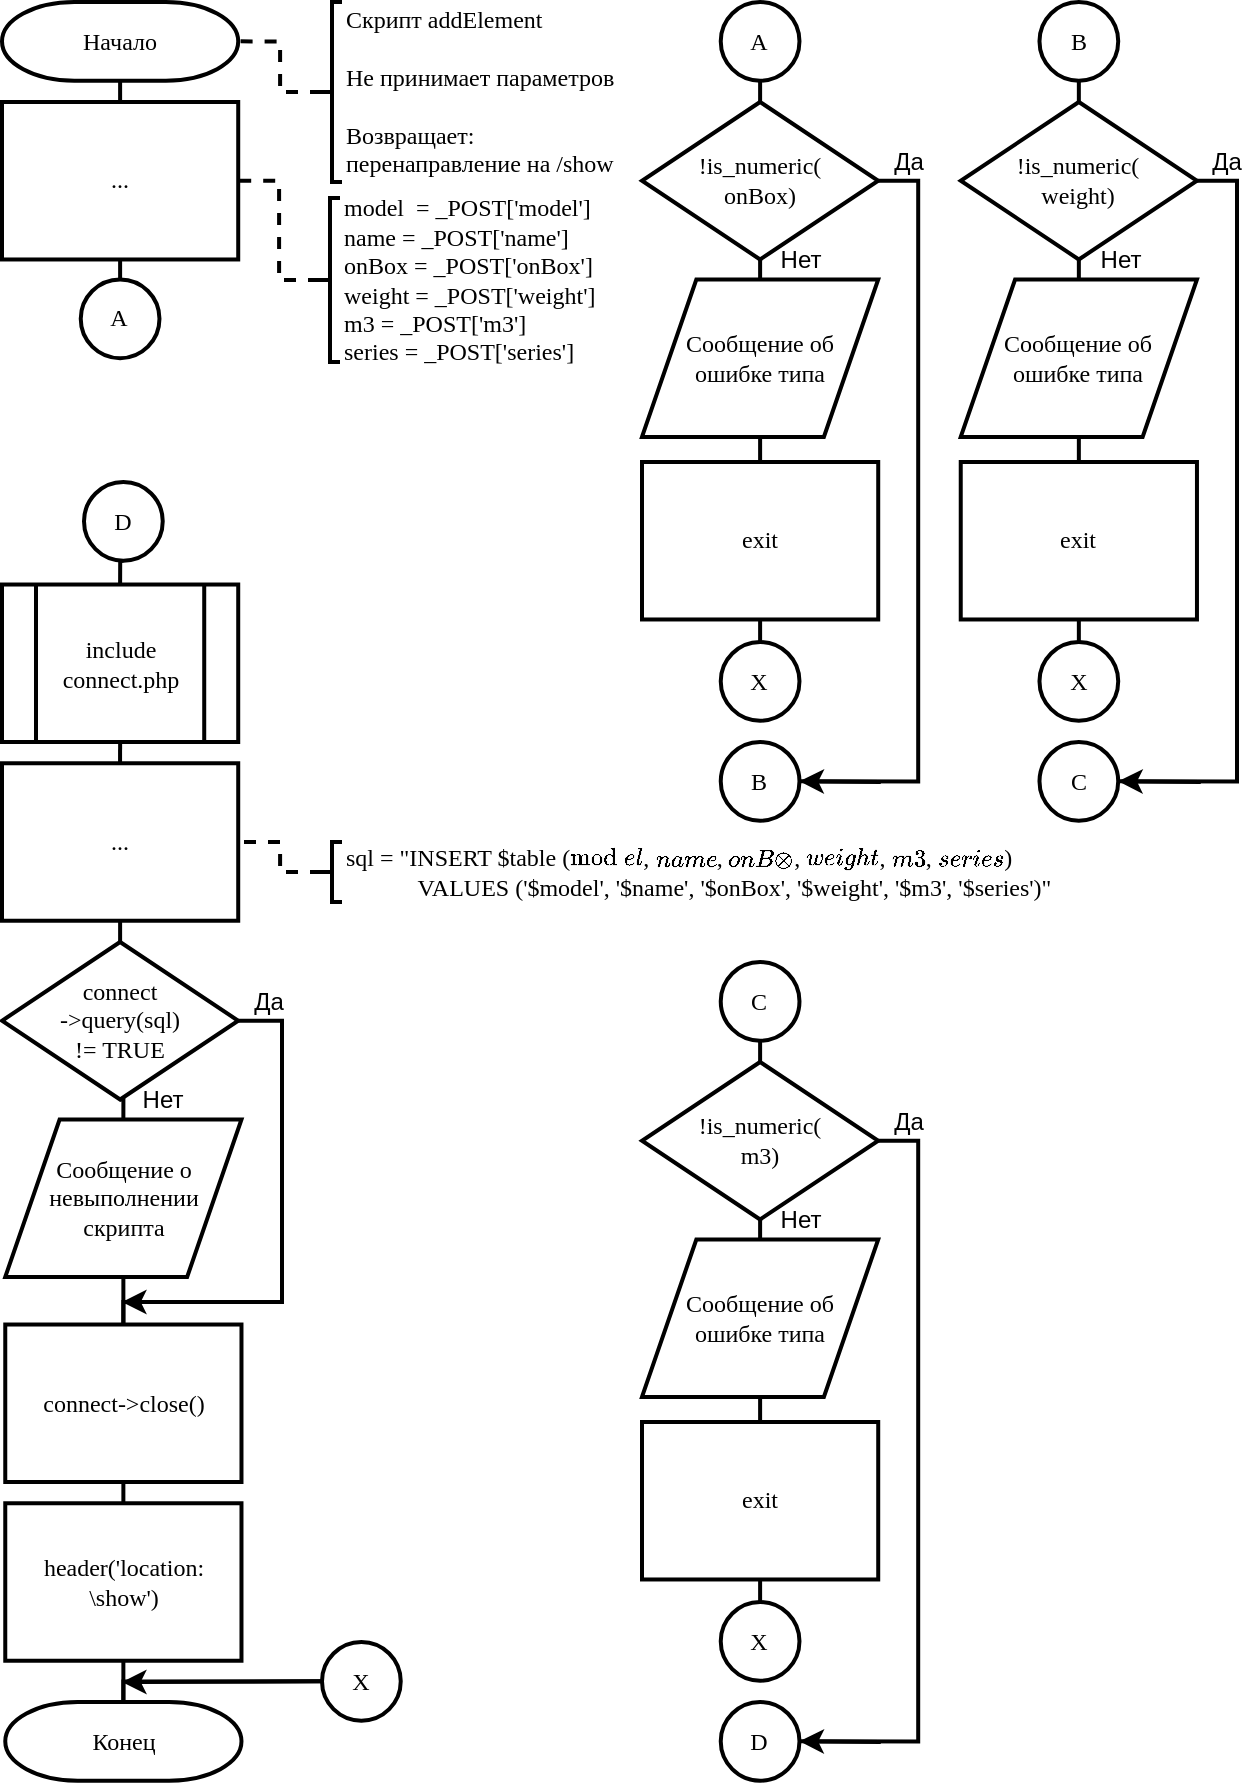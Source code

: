 <mxfile version="13.9.9" type="device"><diagram id="rRC6wz0c39vFi5FFwff5" name="Page-1"><mxGraphModel dx="868" dy="452" grid="1" gridSize="10" guides="1" tooltips="1" connect="1" arrows="1" fold="1" page="1" pageScale="1" pageWidth="827" pageHeight="1169" math="0" shadow="0"><root><mxCell id="0"/><mxCell id="1" parent="0"/><mxCell id="k_V1gDJU1tmzAwMiEI3g-39" style="edgeStyle=orthogonalEdgeStyle;rounded=0;orthogonalLoop=1;jettySize=auto;html=1;exitX=0.5;exitY=1;exitDx=0;exitDy=0;exitPerimeter=0;entryX=0.5;entryY=0;entryDx=0;entryDy=0;endArrow=none;endFill=0;strokeWidth=2;" parent="1" source="k_V1gDJU1tmzAwMiEI3g-1" target="k_V1gDJU1tmzAwMiEI3g-2" edge="1"><mxGeometry relative="1" as="geometry"/></mxCell><mxCell id="k_V1gDJU1tmzAwMiEI3g-1" value="Начало" style="strokeWidth=2;html=1;shape=mxgraph.flowchart.terminator;whiteSpace=wrap;rounded=0;fontFamily=Times New Roman;" parent="1" vertex="1"><mxGeometry x="80" y="40" width="118.11" height="39.37" as="geometry"/></mxCell><mxCell id="k_V1gDJU1tmzAwMiEI3g-38" style="edgeStyle=orthogonalEdgeStyle;rounded=0;orthogonalLoop=1;jettySize=auto;html=1;exitX=0.5;exitY=1;exitDx=0;exitDy=0;entryX=0.5;entryY=0;entryDx=0;entryDy=0;entryPerimeter=0;endArrow=none;endFill=0;strokeWidth=2;" parent="1" source="k_V1gDJU1tmzAwMiEI3g-2" target="k_V1gDJU1tmzAwMiEI3g-36" edge="1"><mxGeometry relative="1" as="geometry"/></mxCell><mxCell id="k_V1gDJU1tmzAwMiEI3g-2" value="..." style="rounded=0;whiteSpace=wrap;html=1;absoluteArcSize=1;arcSize=14;strokeWidth=2;fontFamily=Times New Roman;" parent="1" vertex="1"><mxGeometry x="80" y="90" width="118.11" height="78.74" as="geometry"/></mxCell><mxCell id="k_V1gDJU1tmzAwMiEI3g-10" style="edgeStyle=orthogonalEdgeStyle;rounded=0;orthogonalLoop=1;jettySize=auto;html=1;exitX=0.5;exitY=1;exitDx=0;exitDy=0;exitPerimeter=0;entryX=0.5;entryY=0;entryDx=0;entryDy=0;endArrow=none;endFill=0;strokeWidth=2;" parent="1" source="k_V1gDJU1tmzAwMiEI3g-3" target="k_V1gDJU1tmzAwMiEI3g-4" edge="1"><mxGeometry relative="1" as="geometry"/></mxCell><mxCell id="k_V1gDJU1tmzAwMiEI3g-13" style="edgeStyle=orthogonalEdgeStyle;rounded=0;orthogonalLoop=1;jettySize=auto;html=1;exitX=1;exitY=0.5;exitDx=0;exitDy=0;exitPerimeter=0;entryX=1;entryY=0.5;entryDx=0;entryDy=0;entryPerimeter=0;endArrow=none;endFill=0;strokeWidth=2;" parent="1" source="k_V1gDJU1tmzAwMiEI3g-3" target="k_V1gDJU1tmzAwMiEI3g-8" edge="1"><mxGeometry relative="1" as="geometry"/></mxCell><mxCell id="k_V1gDJU1tmzAwMiEI3g-3" value="!is_numeric(&lt;br&gt;onBox)" style="strokeWidth=2;html=1;shape=mxgraph.flowchart.decision;whiteSpace=wrap;rounded=0;fontFamily=Times New Roman;" parent="1" vertex="1"><mxGeometry x="400" y="90" width="118.11" height="78.74" as="geometry"/></mxCell><mxCell id="k_V1gDJU1tmzAwMiEI3g-11" style="edgeStyle=orthogonalEdgeStyle;rounded=0;orthogonalLoop=1;jettySize=auto;html=1;exitX=0.5;exitY=1;exitDx=0;exitDy=0;entryX=0.5;entryY=0;entryDx=0;entryDy=0;endArrow=none;endFill=0;strokeWidth=2;" parent="1" source="k_V1gDJU1tmzAwMiEI3g-4" target="k_V1gDJU1tmzAwMiEI3g-5" edge="1"><mxGeometry relative="1" as="geometry"/></mxCell><mxCell id="k_V1gDJU1tmzAwMiEI3g-4" value="Сообщение об &lt;br&gt;ошибке типа" style="shape=parallelogram;html=1;strokeWidth=2;perimeter=parallelogramPerimeter;whiteSpace=wrap;rounded=0;arcSize=12;size=0.23;fontFamily=Times New Roman;" parent="1" vertex="1"><mxGeometry x="400" y="178.74" width="118.11" height="78.74" as="geometry"/></mxCell><mxCell id="k_V1gDJU1tmzAwMiEI3g-12" style="edgeStyle=orthogonalEdgeStyle;rounded=0;orthogonalLoop=1;jettySize=auto;html=1;exitX=0.5;exitY=1;exitDx=0;exitDy=0;entryX=0.5;entryY=0;entryDx=0;entryDy=0;entryPerimeter=0;endArrow=none;endFill=0;strokeWidth=2;" parent="1" source="k_V1gDJU1tmzAwMiEI3g-5" target="k_V1gDJU1tmzAwMiEI3g-7" edge="1"><mxGeometry relative="1" as="geometry"/></mxCell><mxCell id="k_V1gDJU1tmzAwMiEI3g-5" value="exit" style="rounded=0;whiteSpace=wrap;html=1;absoluteArcSize=1;arcSize=14;strokeWidth=2;fontFamily=Times New Roman;" parent="1" vertex="1"><mxGeometry x="400" y="270" width="118.11" height="78.74" as="geometry"/></mxCell><mxCell id="k_V1gDJU1tmzAwMiEI3g-9" style="edgeStyle=orthogonalEdgeStyle;rounded=0;orthogonalLoop=1;jettySize=auto;html=1;exitX=0.5;exitY=1;exitDx=0;exitDy=0;exitPerimeter=0;entryX=0.5;entryY=0;entryDx=0;entryDy=0;entryPerimeter=0;endArrow=none;endFill=0;strokeWidth=2;" parent="1" source="k_V1gDJU1tmzAwMiEI3g-6" target="k_V1gDJU1tmzAwMiEI3g-3" edge="1"><mxGeometry relative="1" as="geometry"/></mxCell><mxCell id="k_V1gDJU1tmzAwMiEI3g-6" value="A" style="strokeWidth=2;html=1;shape=mxgraph.flowchart.start_2;whiteSpace=wrap;rounded=0;fontFamily=Times New Roman;" parent="1" vertex="1"><mxGeometry x="439.37" y="40" width="39.37" height="39.37" as="geometry"/></mxCell><mxCell id="k_V1gDJU1tmzAwMiEI3g-7" value="X" style="strokeWidth=2;html=1;shape=mxgraph.flowchart.start_2;whiteSpace=wrap;rounded=0;fontFamily=Times New Roman;" parent="1" vertex="1"><mxGeometry x="439.37" y="360" width="39.37" height="39.37" as="geometry"/></mxCell><mxCell id="k_V1gDJU1tmzAwMiEI3g-8" value="B" style="strokeWidth=2;html=1;shape=mxgraph.flowchart.start_2;whiteSpace=wrap;rounded=0;fontFamily=Times New Roman;" parent="1" vertex="1"><mxGeometry x="439.37" y="410" width="39.37" height="39.37" as="geometry"/></mxCell><mxCell id="k_V1gDJU1tmzAwMiEI3g-14" style="edgeStyle=orthogonalEdgeStyle;rounded=0;orthogonalLoop=1;jettySize=auto;html=1;exitX=0.5;exitY=1;exitDx=0;exitDy=0;exitPerimeter=0;entryX=0.5;entryY=0;entryDx=0;entryDy=0;endArrow=none;endFill=0;strokeWidth=2;" parent="1" source="k_V1gDJU1tmzAwMiEI3g-16" target="k_V1gDJU1tmzAwMiEI3g-18" edge="1"><mxGeometry relative="1" as="geometry"/></mxCell><mxCell id="k_V1gDJU1tmzAwMiEI3g-15" style="edgeStyle=orthogonalEdgeStyle;rounded=0;orthogonalLoop=1;jettySize=auto;html=1;exitX=1;exitY=0.5;exitDx=0;exitDy=0;exitPerimeter=0;entryX=1;entryY=0.5;entryDx=0;entryDy=0;entryPerimeter=0;endArrow=none;endFill=0;strokeWidth=2;" parent="1" source="k_V1gDJU1tmzAwMiEI3g-16" target="k_V1gDJU1tmzAwMiEI3g-24" edge="1"><mxGeometry relative="1" as="geometry"/></mxCell><mxCell id="k_V1gDJU1tmzAwMiEI3g-16" value="!is_numeric(&lt;br&gt;weight)" style="strokeWidth=2;html=1;shape=mxgraph.flowchart.decision;whiteSpace=wrap;rounded=0;fontFamily=Times New Roman;" parent="1" vertex="1"><mxGeometry x="559.37" y="90" width="118.11" height="78.74" as="geometry"/></mxCell><mxCell id="k_V1gDJU1tmzAwMiEI3g-17" style="edgeStyle=orthogonalEdgeStyle;rounded=0;orthogonalLoop=1;jettySize=auto;html=1;exitX=0.5;exitY=1;exitDx=0;exitDy=0;entryX=0.5;entryY=0;entryDx=0;entryDy=0;endArrow=none;endFill=0;strokeWidth=2;" parent="1" source="k_V1gDJU1tmzAwMiEI3g-18" target="k_V1gDJU1tmzAwMiEI3g-20" edge="1"><mxGeometry relative="1" as="geometry"/></mxCell><mxCell id="k_V1gDJU1tmzAwMiEI3g-18" value="Сообщение об &lt;br&gt;ошибке типа" style="shape=parallelogram;html=1;strokeWidth=2;perimeter=parallelogramPerimeter;whiteSpace=wrap;rounded=0;arcSize=12;size=0.23;fontFamily=Times New Roman;" parent="1" vertex="1"><mxGeometry x="559.37" y="178.74" width="118.11" height="78.74" as="geometry"/></mxCell><mxCell id="k_V1gDJU1tmzAwMiEI3g-19" style="edgeStyle=orthogonalEdgeStyle;rounded=0;orthogonalLoop=1;jettySize=auto;html=1;exitX=0.5;exitY=1;exitDx=0;exitDy=0;entryX=0.5;entryY=0;entryDx=0;entryDy=0;entryPerimeter=0;endArrow=none;endFill=0;strokeWidth=2;" parent="1" source="k_V1gDJU1tmzAwMiEI3g-20" target="k_V1gDJU1tmzAwMiEI3g-23" edge="1"><mxGeometry relative="1" as="geometry"/></mxCell><mxCell id="k_V1gDJU1tmzAwMiEI3g-20" value="exit" style="rounded=0;whiteSpace=wrap;html=1;absoluteArcSize=1;arcSize=14;strokeWidth=2;fontFamily=Times New Roman;" parent="1" vertex="1"><mxGeometry x="559.37" y="270" width="118.11" height="78.74" as="geometry"/></mxCell><mxCell id="k_V1gDJU1tmzAwMiEI3g-21" style="edgeStyle=orthogonalEdgeStyle;rounded=0;orthogonalLoop=1;jettySize=auto;html=1;exitX=0.5;exitY=1;exitDx=0;exitDy=0;exitPerimeter=0;entryX=0.5;entryY=0;entryDx=0;entryDy=0;entryPerimeter=0;endArrow=none;endFill=0;strokeWidth=2;" parent="1" source="k_V1gDJU1tmzAwMiEI3g-22" target="k_V1gDJU1tmzAwMiEI3g-16" edge="1"><mxGeometry relative="1" as="geometry"/></mxCell><mxCell id="k_V1gDJU1tmzAwMiEI3g-22" value="B" style="strokeWidth=2;html=1;shape=mxgraph.flowchart.start_2;whiteSpace=wrap;rounded=0;fontFamily=Times New Roman;" parent="1" vertex="1"><mxGeometry x="598.74" y="40" width="39.37" height="39.37" as="geometry"/></mxCell><mxCell id="k_V1gDJU1tmzAwMiEI3g-23" value="X" style="strokeWidth=2;html=1;shape=mxgraph.flowchart.start_2;whiteSpace=wrap;rounded=0;fontFamily=Times New Roman;" parent="1" vertex="1"><mxGeometry x="598.74" y="360" width="39.37" height="39.37" as="geometry"/></mxCell><mxCell id="k_V1gDJU1tmzAwMiEI3g-24" value="C" style="strokeWidth=2;html=1;shape=mxgraph.flowchart.start_2;whiteSpace=wrap;rounded=0;fontFamily=Times New Roman;" parent="1" vertex="1"><mxGeometry x="598.74" y="410" width="39.37" height="39.37" as="geometry"/></mxCell><mxCell id="k_V1gDJU1tmzAwMiEI3g-25" style="edgeStyle=orthogonalEdgeStyle;rounded=0;orthogonalLoop=1;jettySize=auto;html=1;exitX=0.5;exitY=1;exitDx=0;exitDy=0;exitPerimeter=0;entryX=0.5;entryY=0;entryDx=0;entryDy=0;endArrow=none;endFill=0;strokeWidth=2;" parent="1" source="k_V1gDJU1tmzAwMiEI3g-27" target="k_V1gDJU1tmzAwMiEI3g-29" edge="1"><mxGeometry relative="1" as="geometry"/></mxCell><mxCell id="k_V1gDJU1tmzAwMiEI3g-26" style="edgeStyle=orthogonalEdgeStyle;rounded=0;orthogonalLoop=1;jettySize=auto;html=1;exitX=1;exitY=0.5;exitDx=0;exitDy=0;exitPerimeter=0;entryX=1;entryY=0.5;entryDx=0;entryDy=0;entryPerimeter=0;endArrow=none;endFill=0;strokeWidth=2;" parent="1" source="k_V1gDJU1tmzAwMiEI3g-27" target="k_V1gDJU1tmzAwMiEI3g-35" edge="1"><mxGeometry relative="1" as="geometry"/></mxCell><mxCell id="k_V1gDJU1tmzAwMiEI3g-27" value="!is_numeric(&lt;br&gt;m3)" style="strokeWidth=2;html=1;shape=mxgraph.flowchart.decision;whiteSpace=wrap;rounded=0;fontFamily=Times New Roman;" parent="1" vertex="1"><mxGeometry x="400" y="570" width="118.11" height="78.74" as="geometry"/></mxCell><mxCell id="k_V1gDJU1tmzAwMiEI3g-28" style="edgeStyle=orthogonalEdgeStyle;rounded=0;orthogonalLoop=1;jettySize=auto;html=1;exitX=0.5;exitY=1;exitDx=0;exitDy=0;entryX=0.5;entryY=0;entryDx=0;entryDy=0;endArrow=none;endFill=0;strokeWidth=2;" parent="1" source="k_V1gDJU1tmzAwMiEI3g-29" target="k_V1gDJU1tmzAwMiEI3g-31" edge="1"><mxGeometry relative="1" as="geometry"/></mxCell><mxCell id="k_V1gDJU1tmzAwMiEI3g-29" value="Сообщение об &lt;br&gt;ошибке типа" style="shape=parallelogram;html=1;strokeWidth=2;perimeter=parallelogramPerimeter;whiteSpace=wrap;rounded=0;arcSize=12;size=0.23;fontFamily=Times New Roman;" parent="1" vertex="1"><mxGeometry x="400" y="658.74" width="118.11" height="78.74" as="geometry"/></mxCell><mxCell id="k_V1gDJU1tmzAwMiEI3g-30" style="edgeStyle=orthogonalEdgeStyle;rounded=0;orthogonalLoop=1;jettySize=auto;html=1;exitX=0.5;exitY=1;exitDx=0;exitDy=0;entryX=0.5;entryY=0;entryDx=0;entryDy=0;entryPerimeter=0;endArrow=none;endFill=0;strokeWidth=2;" parent="1" source="k_V1gDJU1tmzAwMiEI3g-31" target="k_V1gDJU1tmzAwMiEI3g-34" edge="1"><mxGeometry relative="1" as="geometry"/></mxCell><mxCell id="k_V1gDJU1tmzAwMiEI3g-31" value="exit" style="rounded=0;whiteSpace=wrap;html=1;absoluteArcSize=1;arcSize=14;strokeWidth=2;fontFamily=Times New Roman;" parent="1" vertex="1"><mxGeometry x="400" y="750" width="118.11" height="78.74" as="geometry"/></mxCell><mxCell id="k_V1gDJU1tmzAwMiEI3g-32" style="edgeStyle=orthogonalEdgeStyle;rounded=0;orthogonalLoop=1;jettySize=auto;html=1;exitX=0.5;exitY=1;exitDx=0;exitDy=0;exitPerimeter=0;entryX=0.5;entryY=0;entryDx=0;entryDy=0;entryPerimeter=0;endArrow=none;endFill=0;strokeWidth=2;" parent="1" source="k_V1gDJU1tmzAwMiEI3g-33" target="k_V1gDJU1tmzAwMiEI3g-27" edge="1"><mxGeometry relative="1" as="geometry"/></mxCell><mxCell id="k_V1gDJU1tmzAwMiEI3g-33" value="C" style="strokeWidth=2;html=1;shape=mxgraph.flowchart.start_2;whiteSpace=wrap;rounded=0;fontFamily=Times New Roman;" parent="1" vertex="1"><mxGeometry x="439.37" y="520" width="39.37" height="39.37" as="geometry"/></mxCell><mxCell id="k_V1gDJU1tmzAwMiEI3g-34" value="X" style="strokeWidth=2;html=1;shape=mxgraph.flowchart.start_2;whiteSpace=wrap;rounded=0;fontFamily=Times New Roman;" parent="1" vertex="1"><mxGeometry x="439.37" y="840" width="39.37" height="39.37" as="geometry"/></mxCell><mxCell id="k_V1gDJU1tmzAwMiEI3g-35" value="D" style="strokeWidth=2;html=1;shape=mxgraph.flowchart.start_2;whiteSpace=wrap;rounded=0;fontFamily=Times New Roman;" parent="1" vertex="1"><mxGeometry x="439.37" y="890" width="39.37" height="39.37" as="geometry"/></mxCell><mxCell id="k_V1gDJU1tmzAwMiEI3g-36" value="A" style="strokeWidth=2;html=1;shape=mxgraph.flowchart.start_2;whiteSpace=wrap;rounded=0;fontFamily=Times New Roman;" parent="1" vertex="1"><mxGeometry x="119.37" y="178.74" width="39.37" height="39.37" as="geometry"/></mxCell><mxCell id="k_V1gDJU1tmzAwMiEI3g-41" style="edgeStyle=orthogonalEdgeStyle;rounded=0;orthogonalLoop=1;jettySize=auto;html=1;exitX=0.5;exitY=1;exitDx=0;exitDy=0;exitPerimeter=0;entryX=0.5;entryY=0;entryDx=0;entryDy=0;endArrow=none;endFill=0;strokeWidth=2;" parent="1" source="k_V1gDJU1tmzAwMiEI3g-37" target="k_V1gDJU1tmzAwMiEI3g-40" edge="1"><mxGeometry relative="1" as="geometry"/></mxCell><mxCell id="k_V1gDJU1tmzAwMiEI3g-37" value="D" style="strokeWidth=2;html=1;shape=mxgraph.flowchart.start_2;whiteSpace=wrap;rounded=0;fontFamily=Times New Roman;" parent="1" vertex="1"><mxGeometry x="121" y="280" width="39.37" height="39.37" as="geometry"/></mxCell><mxCell id="k_V1gDJU1tmzAwMiEI3g-56" style="edgeStyle=orthogonalEdgeStyle;rounded=0;orthogonalLoop=1;jettySize=auto;html=1;exitX=0.5;exitY=1;exitDx=0;exitDy=0;endArrow=none;endFill=0;strokeWidth=2;" parent="1" source="k_V1gDJU1tmzAwMiEI3g-40" edge="1"><mxGeometry relative="1" as="geometry"><mxPoint x="139" y="440" as="targetPoint"/></mxGeometry></mxCell><mxCell id="k_V1gDJU1tmzAwMiEI3g-40" value="include connect.php" style="verticalLabelPosition=middle;verticalAlign=middle;html=1;shape=process;whiteSpace=wrap;rounded=0;size=0.14;arcSize=6;fontFamily=Times New Roman;strokeWidth=2;labelPosition=center;align=center;" parent="1" vertex="1"><mxGeometry x="80" y="331.26" width="118.11" height="78.74" as="geometry"/></mxCell><mxCell id="k_V1gDJU1tmzAwMiEI3g-55" style="edgeStyle=orthogonalEdgeStyle;rounded=0;orthogonalLoop=1;jettySize=auto;html=1;exitX=0.5;exitY=1;exitDx=0;exitDy=0;entryX=0.5;entryY=0;entryDx=0;entryDy=0;entryPerimeter=0;endArrow=none;endFill=0;strokeWidth=2;" parent="1" source="k_V1gDJU1tmzAwMiEI3g-42" target="k_V1gDJU1tmzAwMiEI3g-43" edge="1"><mxGeometry relative="1" as="geometry"/></mxCell><mxCell id="k_V1gDJU1tmzAwMiEI3g-42" value="..." style="rounded=0;whiteSpace=wrap;html=1;absoluteArcSize=1;arcSize=14;strokeWidth=2;fontFamily=Times New Roman;" parent="1" vertex="1"><mxGeometry x="80" y="420.63" width="118.11" height="78.74" as="geometry"/></mxCell><mxCell id="k_V1gDJU1tmzAwMiEI3g-53" style="edgeStyle=orthogonalEdgeStyle;rounded=0;orthogonalLoop=1;jettySize=auto;html=1;exitX=0.5;exitY=1;exitDx=0;exitDy=0;exitPerimeter=0;entryX=0.5;entryY=0;entryDx=0;entryDy=0;endArrow=none;endFill=0;strokeWidth=2;" parent="1" source="k_V1gDJU1tmzAwMiEI3g-43" target="k_V1gDJU1tmzAwMiEI3g-44" edge="1"><mxGeometry relative="1" as="geometry"/></mxCell><mxCell id="k_V1gDJU1tmzAwMiEI3g-54" style="edgeStyle=orthogonalEdgeStyle;rounded=0;orthogonalLoop=1;jettySize=auto;html=1;exitX=1;exitY=0.5;exitDx=0;exitDy=0;exitPerimeter=0;entryX=0.5;entryY=0;entryDx=0;entryDy=0;endArrow=none;endFill=0;strokeWidth=2;" parent="1" source="k_V1gDJU1tmzAwMiEI3g-43" target="k_V1gDJU1tmzAwMiEI3g-45" edge="1"><mxGeometry relative="1" as="geometry"><Array as="points"><mxPoint x="220" y="549"/><mxPoint x="220" y="690"/><mxPoint x="141" y="690"/></Array></mxGeometry></mxCell><mxCell id="k_V1gDJU1tmzAwMiEI3g-43" value="connect&lt;br&gt;-&amp;gt;query(sql)&lt;br&gt;!= TRUE" style="strokeWidth=2;html=1;shape=mxgraph.flowchart.decision;whiteSpace=wrap;rounded=0;fontFamily=Times New Roman;" parent="1" vertex="1"><mxGeometry x="80" y="510" width="118.11" height="78.74" as="geometry"/></mxCell><mxCell id="k_V1gDJU1tmzAwMiEI3g-52" style="edgeStyle=orthogonalEdgeStyle;rounded=0;orthogonalLoop=1;jettySize=auto;html=1;exitX=0.5;exitY=1;exitDx=0;exitDy=0;entryX=0.5;entryY=0;entryDx=0;entryDy=0;endArrow=none;endFill=0;strokeWidth=2;" parent="1" source="k_V1gDJU1tmzAwMiEI3g-44" target="k_V1gDJU1tmzAwMiEI3g-45" edge="1"><mxGeometry relative="1" as="geometry"/></mxCell><mxCell id="k_V1gDJU1tmzAwMiEI3g-44" value="Сообщение о невыполнении скрипта" style="shape=parallelogram;html=1;strokeWidth=2;perimeter=parallelogramPerimeter;whiteSpace=wrap;rounded=0;arcSize=12;size=0.23;fontFamily=Times New Roman;" parent="1" vertex="1"><mxGeometry x="81.63" y="598.74" width="118.11" height="78.74" as="geometry"/></mxCell><mxCell id="k_V1gDJU1tmzAwMiEI3g-51" style="edgeStyle=orthogonalEdgeStyle;rounded=0;orthogonalLoop=1;jettySize=auto;html=1;exitX=0.5;exitY=1;exitDx=0;exitDy=0;entryX=0.5;entryY=0;entryDx=0;entryDy=0;endArrow=none;endFill=0;strokeWidth=2;" parent="1" source="k_V1gDJU1tmzAwMiEI3g-45" target="k_V1gDJU1tmzAwMiEI3g-46" edge="1"><mxGeometry relative="1" as="geometry"/></mxCell><mxCell id="k_V1gDJU1tmzAwMiEI3g-45" value="connect-&amp;gt;close()" style="rounded=0;whiteSpace=wrap;html=1;absoluteArcSize=1;arcSize=14;strokeWidth=2;fontFamily=Times New Roman;" parent="1" vertex="1"><mxGeometry x="81.63" y="701.26" width="118.11" height="78.74" as="geometry"/></mxCell><mxCell id="k_V1gDJU1tmzAwMiEI3g-49" style="edgeStyle=orthogonalEdgeStyle;rounded=0;orthogonalLoop=1;jettySize=auto;html=1;exitX=0.5;exitY=1;exitDx=0;exitDy=0;entryX=0.5;entryY=0;entryDx=0;entryDy=0;entryPerimeter=0;endArrow=none;endFill=0;strokeWidth=2;" parent="1" source="k_V1gDJU1tmzAwMiEI3g-46" target="k_V1gDJU1tmzAwMiEI3g-47" edge="1"><mxGeometry relative="1" as="geometry"/></mxCell><mxCell id="k_V1gDJU1tmzAwMiEI3g-46" value="header('location: \show')" style="rounded=0;whiteSpace=wrap;html=1;absoluteArcSize=1;arcSize=14;strokeWidth=2;fontFamily=Times New Roman;" parent="1" vertex="1"><mxGeometry x="81.63" y="790.63" width="118.11" height="78.74" as="geometry"/></mxCell><mxCell id="k_V1gDJU1tmzAwMiEI3g-47" value="Конец" style="strokeWidth=2;html=1;shape=mxgraph.flowchart.terminator;whiteSpace=wrap;rounded=0;fontFamily=Times New Roman;" parent="1" vertex="1"><mxGeometry x="81.63" y="890" width="118.11" height="39.37" as="geometry"/></mxCell><mxCell id="k_V1gDJU1tmzAwMiEI3g-58" style="edgeStyle=orthogonalEdgeStyle;rounded=0;orthogonalLoop=1;jettySize=auto;html=1;exitX=0;exitY=0.5;exitDx=0;exitDy=0;exitPerimeter=0;entryX=0.5;entryY=0;entryDx=0;entryDy=0;entryPerimeter=0;endArrow=none;endFill=0;strokeWidth=2;" parent="1" source="k_V1gDJU1tmzAwMiEI3g-48" target="k_V1gDJU1tmzAwMiEI3g-47" edge="1"><mxGeometry relative="1" as="geometry"><Array as="points"><mxPoint x="141" y="880"/></Array></mxGeometry></mxCell><mxCell id="k_V1gDJU1tmzAwMiEI3g-48" value="X" style="strokeWidth=2;html=1;shape=mxgraph.flowchart.start_2;whiteSpace=wrap;rounded=0;fontFamily=Times New Roman;" parent="1" vertex="1"><mxGeometry x="240" y="860" width="39.37" height="39.37" as="geometry"/></mxCell><mxCell id="k_V1gDJU1tmzAwMiEI3g-59" value="" style="endArrow=classic;html=1;fontFamily=Times New Roman;fontSize=11;strokeWidth=2;exitX=0;exitY=0.5;exitDx=0;exitDy=0;exitPerimeter=0;" parent="1" source="k_V1gDJU1tmzAwMiEI3g-48" edge="1"><mxGeometry width="50" height="50" relative="1" as="geometry"><mxPoint x="300" y="940" as="sourcePoint"/><mxPoint x="140" y="880" as="targetPoint"/></mxGeometry></mxCell><mxCell id="k_V1gDJU1tmzAwMiEI3g-62" style="edgeStyle=orthogonalEdgeStyle;rounded=0;orthogonalLoop=1;jettySize=auto;html=1;exitX=0;exitY=0.5;exitDx=0;exitDy=0;exitPerimeter=0;entryX=1;entryY=0.5;entryDx=0;entryDy=0;entryPerimeter=0;endArrow=none;endFill=0;strokeWidth=2;dashed=1;" parent="1" source="k_V1gDJU1tmzAwMiEI3g-60" target="k_V1gDJU1tmzAwMiEI3g-1" edge="1"><mxGeometry relative="1" as="geometry"/></mxCell><mxCell id="k_V1gDJU1tmzAwMiEI3g-60" value="Скрипт addElement&lt;br&gt;&lt;br&gt;Не принимает параметров&lt;br&gt;&lt;br&gt;Возвращает:&lt;br&gt;перенаправление на /show" style="strokeWidth=2;html=1;shape=mxgraph.flowchart.annotation_2;align=left;labelPosition=right;pointerEvents=1;rounded=0;fontFamily=Times New Roman;" parent="1" vertex="1"><mxGeometry x="240" y="40" width="10" height="90" as="geometry"/></mxCell><mxCell id="k_V1gDJU1tmzAwMiEI3g-64" style="edgeStyle=orthogonalEdgeStyle;rounded=0;orthogonalLoop=1;jettySize=auto;html=1;exitX=0;exitY=0.5;exitDx=0;exitDy=0;exitPerimeter=0;entryX=1;entryY=0.5;entryDx=0;entryDy=0;endArrow=none;endFill=0;strokeWidth=2;dashed=1;" parent="1" source="k_V1gDJU1tmzAwMiEI3g-63" target="k_V1gDJU1tmzAwMiEI3g-2" edge="1"><mxGeometry relative="1" as="geometry"/></mxCell><mxCell id="k_V1gDJU1tmzAwMiEI3g-63" value="&lt;div&gt;&lt;span&gt;model&amp;nbsp; = _POST['model']&lt;/span&gt;&lt;/div&gt;&lt;div&gt;&lt;span&gt;name = _POST['name']&lt;/span&gt;&lt;/div&gt;&lt;div&gt;onBox = _POST['onBox']&lt;/div&gt;&lt;div&gt;weight = _POST['weight']&lt;/div&gt;&lt;div&gt;m3 = _POST['m3']&lt;/div&gt;&lt;div&gt;series = _POST['series']&lt;/div&gt;" style="strokeWidth=2;html=1;shape=mxgraph.flowchart.annotation_2;align=left;labelPosition=right;pointerEvents=1;rounded=0;fontFamily=Times New Roman;" parent="1" vertex="1"><mxGeometry x="239" y="138" width="10" height="82" as="geometry"/></mxCell><mxCell id="k_V1gDJU1tmzAwMiEI3g-65" value="Да" style="text;html=1;align=center;verticalAlign=middle;resizable=0;points=[];autosize=1;" parent="1" vertex="1"><mxGeometry x="198.11" y="530" width="30" height="20" as="geometry"/></mxCell><mxCell id="k_V1gDJU1tmzAwMiEI3g-66" value="Да" style="text;html=1;align=center;verticalAlign=middle;resizable=0;points=[];autosize=1;" parent="1" vertex="1"><mxGeometry x="518.11" y="590" width="30" height="20" as="geometry"/></mxCell><mxCell id="k_V1gDJU1tmzAwMiEI3g-67" value="Да" style="text;html=1;align=center;verticalAlign=middle;resizable=0;points=[];autosize=1;" parent="1" vertex="1"><mxGeometry x="518.11" y="110" width="30" height="20" as="geometry"/></mxCell><mxCell id="k_V1gDJU1tmzAwMiEI3g-68" value="Да" style="text;html=1;align=center;verticalAlign=middle;resizable=0;points=[];autosize=1;" parent="1" vertex="1"><mxGeometry x="677.48" y="110" width="30" height="20" as="geometry"/></mxCell><mxCell id="k_V1gDJU1tmzAwMiEI3g-69" value="Нет" style="text;html=1;align=center;verticalAlign=middle;resizable=0;points=[];autosize=1;" parent="1" vertex="1"><mxGeometry x="459.37" y="158.74" width="40" height="20" as="geometry"/></mxCell><mxCell id="k_V1gDJU1tmzAwMiEI3g-71" value="Нет" style="text;html=1;align=center;verticalAlign=middle;resizable=0;points=[];autosize=1;" parent="1" vertex="1"><mxGeometry x="619.37" y="158.74" width="40" height="20" as="geometry"/></mxCell><mxCell id="k_V1gDJU1tmzAwMiEI3g-72" value="Нет" style="text;html=1;align=center;verticalAlign=middle;resizable=0;points=[];autosize=1;" parent="1" vertex="1"><mxGeometry x="459.37" y="638.74" width="40" height="20" as="geometry"/></mxCell><mxCell id="k_V1gDJU1tmzAwMiEI3g-73" value="Нет" style="text;html=1;align=center;verticalAlign=middle;resizable=0;points=[];autosize=1;" parent="1" vertex="1"><mxGeometry x="140" y="578.74" width="40" height="20" as="geometry"/></mxCell><mxCell id="k_V1gDJU1tmzAwMiEI3g-74" value="" style="endArrow=classic;html=1;fontFamily=Times New Roman;fontSize=11;strokeWidth=2;" parent="1" edge="1"><mxGeometry width="50" height="50" relative="1" as="geometry"><mxPoint x="200" y="690" as="sourcePoint"/><mxPoint x="140" y="690" as="targetPoint"/></mxGeometry></mxCell><mxCell id="k_V1gDJU1tmzAwMiEI3g-75" value="" style="endArrow=classic;html=1;fontFamily=Times New Roman;fontSize=11;strokeWidth=2;entryX=1;entryY=0.5;entryDx=0;entryDy=0;entryPerimeter=0;" parent="1" target="k_V1gDJU1tmzAwMiEI3g-35" edge="1"><mxGeometry width="50" height="50" relative="1" as="geometry"><mxPoint x="519.37" y="910" as="sourcePoint"/><mxPoint x="309.37" y="830" as="targetPoint"/></mxGeometry></mxCell><mxCell id="k_V1gDJU1tmzAwMiEI3g-76" value="" style="endArrow=classic;html=1;fontFamily=Times New Roman;fontSize=11;strokeWidth=2;entryX=1;entryY=0.5;entryDx=0;entryDy=0;entryPerimeter=0;" parent="1" target="k_V1gDJU1tmzAwMiEI3g-8" edge="1"><mxGeometry width="50" height="50" relative="1" as="geometry"><mxPoint x="519.37" y="430" as="sourcePoint"/><mxPoint x="539.37" y="480" as="targetPoint"/></mxGeometry></mxCell><mxCell id="k_V1gDJU1tmzAwMiEI3g-77" value="" style="endArrow=classic;html=1;fontFamily=Times New Roman;fontSize=11;strokeWidth=2;entryX=1;entryY=0.5;entryDx=0;entryDy=0;entryPerimeter=0;" parent="1" target="k_V1gDJU1tmzAwMiEI3g-24" edge="1"><mxGeometry width="50" height="50" relative="1" as="geometry"><mxPoint x="679.37" y="430" as="sourcePoint"/><mxPoint x="649.37" y="510" as="targetPoint"/></mxGeometry></mxCell><mxCell id="tnaRj5kQdBGWNJtZmfp--2" style="edgeStyle=orthogonalEdgeStyle;rounded=0;orthogonalLoop=1;jettySize=auto;html=1;exitX=0;exitY=0.5;exitDx=0;exitDy=0;exitPerimeter=0;entryX=1;entryY=0.5;entryDx=0;entryDy=0;endArrow=none;endFill=0;strokeWidth=2;dashed=1;" edge="1" parent="1" source="tnaRj5kQdBGWNJtZmfp--1" target="k_V1gDJU1tmzAwMiEI3g-42"><mxGeometry relative="1" as="geometry"/></mxCell><mxCell id="tnaRj5kQdBGWNJtZmfp--1" value="sql =&amp;nbsp;&lt;span&gt;&quot;INSERT $table (`model`, `name`, `onBox`, `weight`, `m3`, `series`)&lt;/span&gt;&lt;div&gt;&amp;nbsp; &amp;nbsp; &amp;nbsp; &amp;nbsp; &amp;nbsp; &amp;nbsp; VALUES ('$model', '$name', '$onBox', '$weight', '$m3', '$series')&quot;&lt;/div&gt;" style="strokeWidth=2;html=1;shape=mxgraph.flowchart.annotation_2;align=left;labelPosition=right;pointerEvents=1;rounded=0;fontFamily=Times New Roman;" vertex="1" parent="1"><mxGeometry x="240" y="460" width="10" height="30" as="geometry"/></mxCell></root></mxGraphModel></diagram></mxfile>